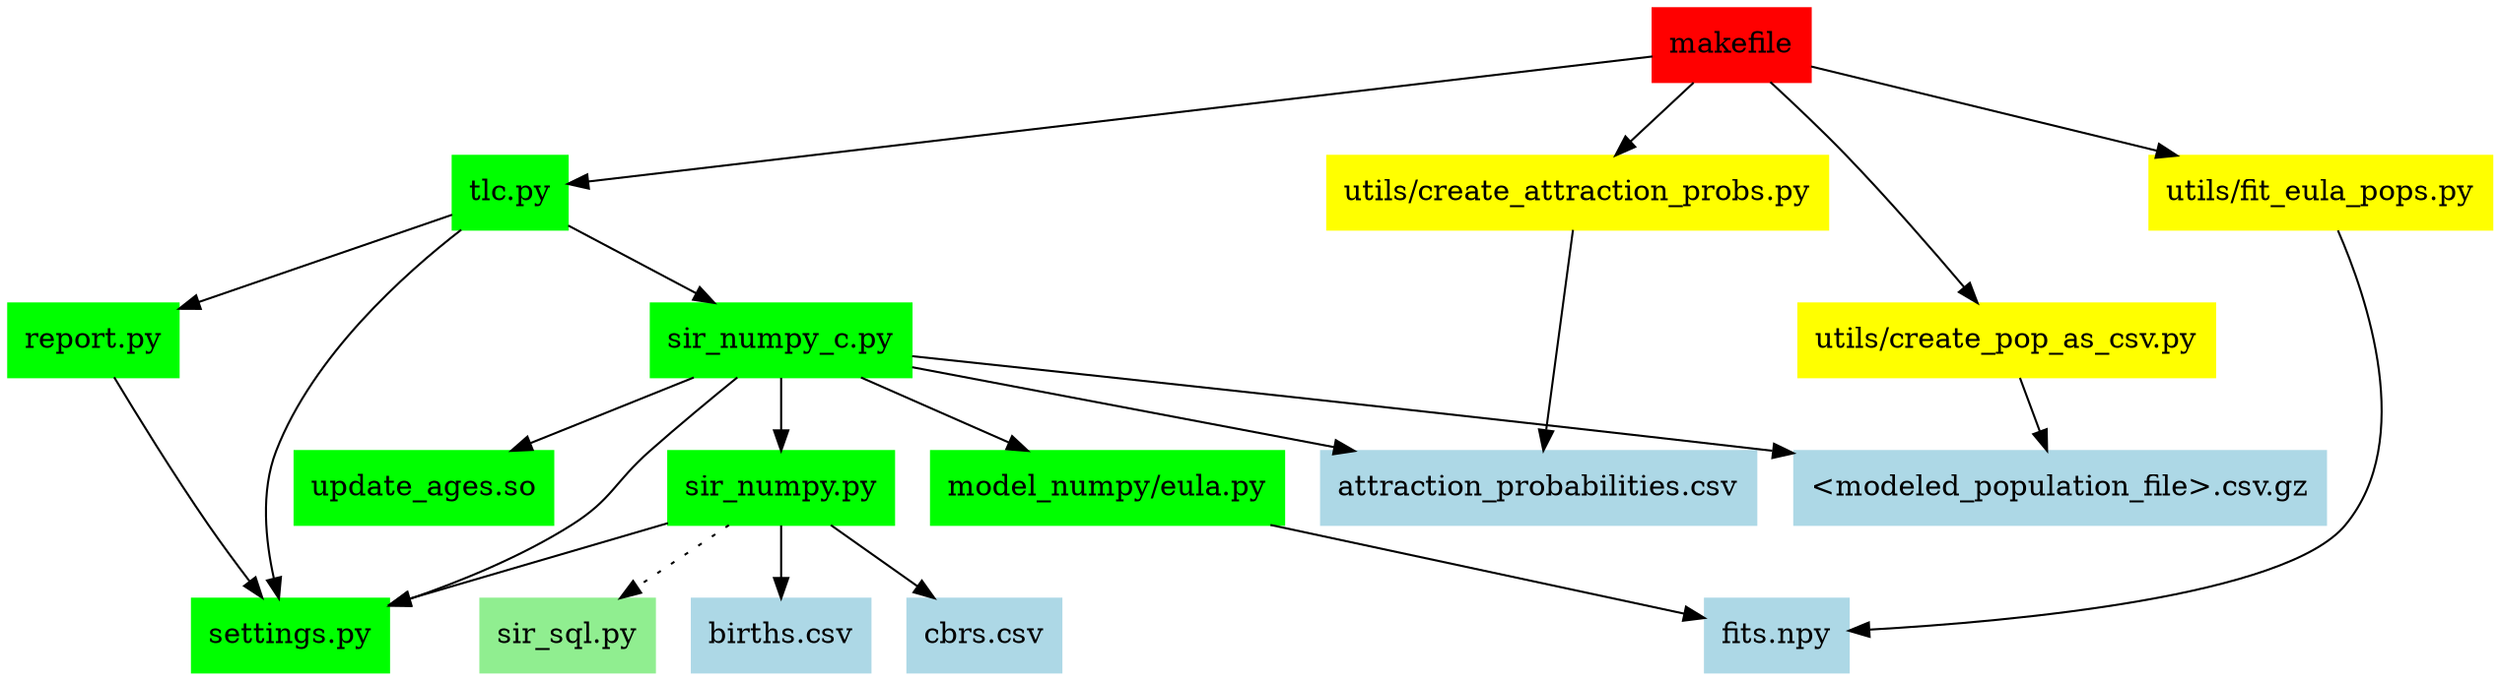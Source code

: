 digraph codebase {
    // Define node attributes
    node [shape=box, style=filled];

    // Define file nodes and their types
    attraction_probabilities_csv [label="attraction_probabilities.csv", color=lightblue];
    births_csv [label="births.csv", color=lightblue];
    cbrs_csv [label="cbrs.csv", color=lightblue];
    modeled_population_file [label="<modeled_population_file>.csv.gz", color=lightblue];
    fits_npy [label="fits.npy", color=lightblue];
    makefile [label="makefile", color=red];
    eula_py [label="model_numpy/eula.py", color=green];
    report_py [label="report.py", color=green];
    settings_py [label="settings.py", color=green];
    sir_numpy_py [label="sir_numpy.py", color=green];
    sir_numpy_c_py [label="sir_numpy_c.py", color=green];
    sir_sql_py [label="sir_sql.py", color=lightgreen];
    tlc_py [label="tlc.py", color=green];
    update_ages_so [label="update_ages.so", color=green];

    fit_eula_pops_py [label="utils/fit_eula_pops.py", color=yellow];
    create_attraction_probs [label="utils/create_attraction_probs.py", color=yellow];
    create_pop_as_csv [label="utils/create_pop_as_csv.py", color=yellow];


    // Define relationships
    makefile -> tlc_py
    tlc_py -> { sir_numpy_c_py report_py };
    tlc_py -> settings_py;
    sir_numpy_py -> settings_py;
    sir_numpy_py -> sir_sql_py [style=dotted];
    sir_numpy_c_py -> sir_numpy_py;
    sir_numpy_py -> births_csv;
    sir_numpy_py -> cbrs_csv;
    sir_numpy_c_py -> attraction_probabilities_csv;
    sir_numpy_c_py -> eula_py;
    sir_numpy_c_py -> modeled_population_file;
    { sir_numpy_c_py report_py } -> settings_py;
    sir_numpy_c_py -> update_ages_so;

    makefile -> fit_eula_pops_py;
    fit_eula_pops_py -> fits_npy;
    eula_py -> fits_npy;

    makefile -> create_pop_as_csv;
    create_pop_as_csv -> modeled_population_file;

    makefile -> create_attraction_probs;
    create_attraction_probs -> attraction_probabilities_csv;

    // Add the rest of the relationships
}

